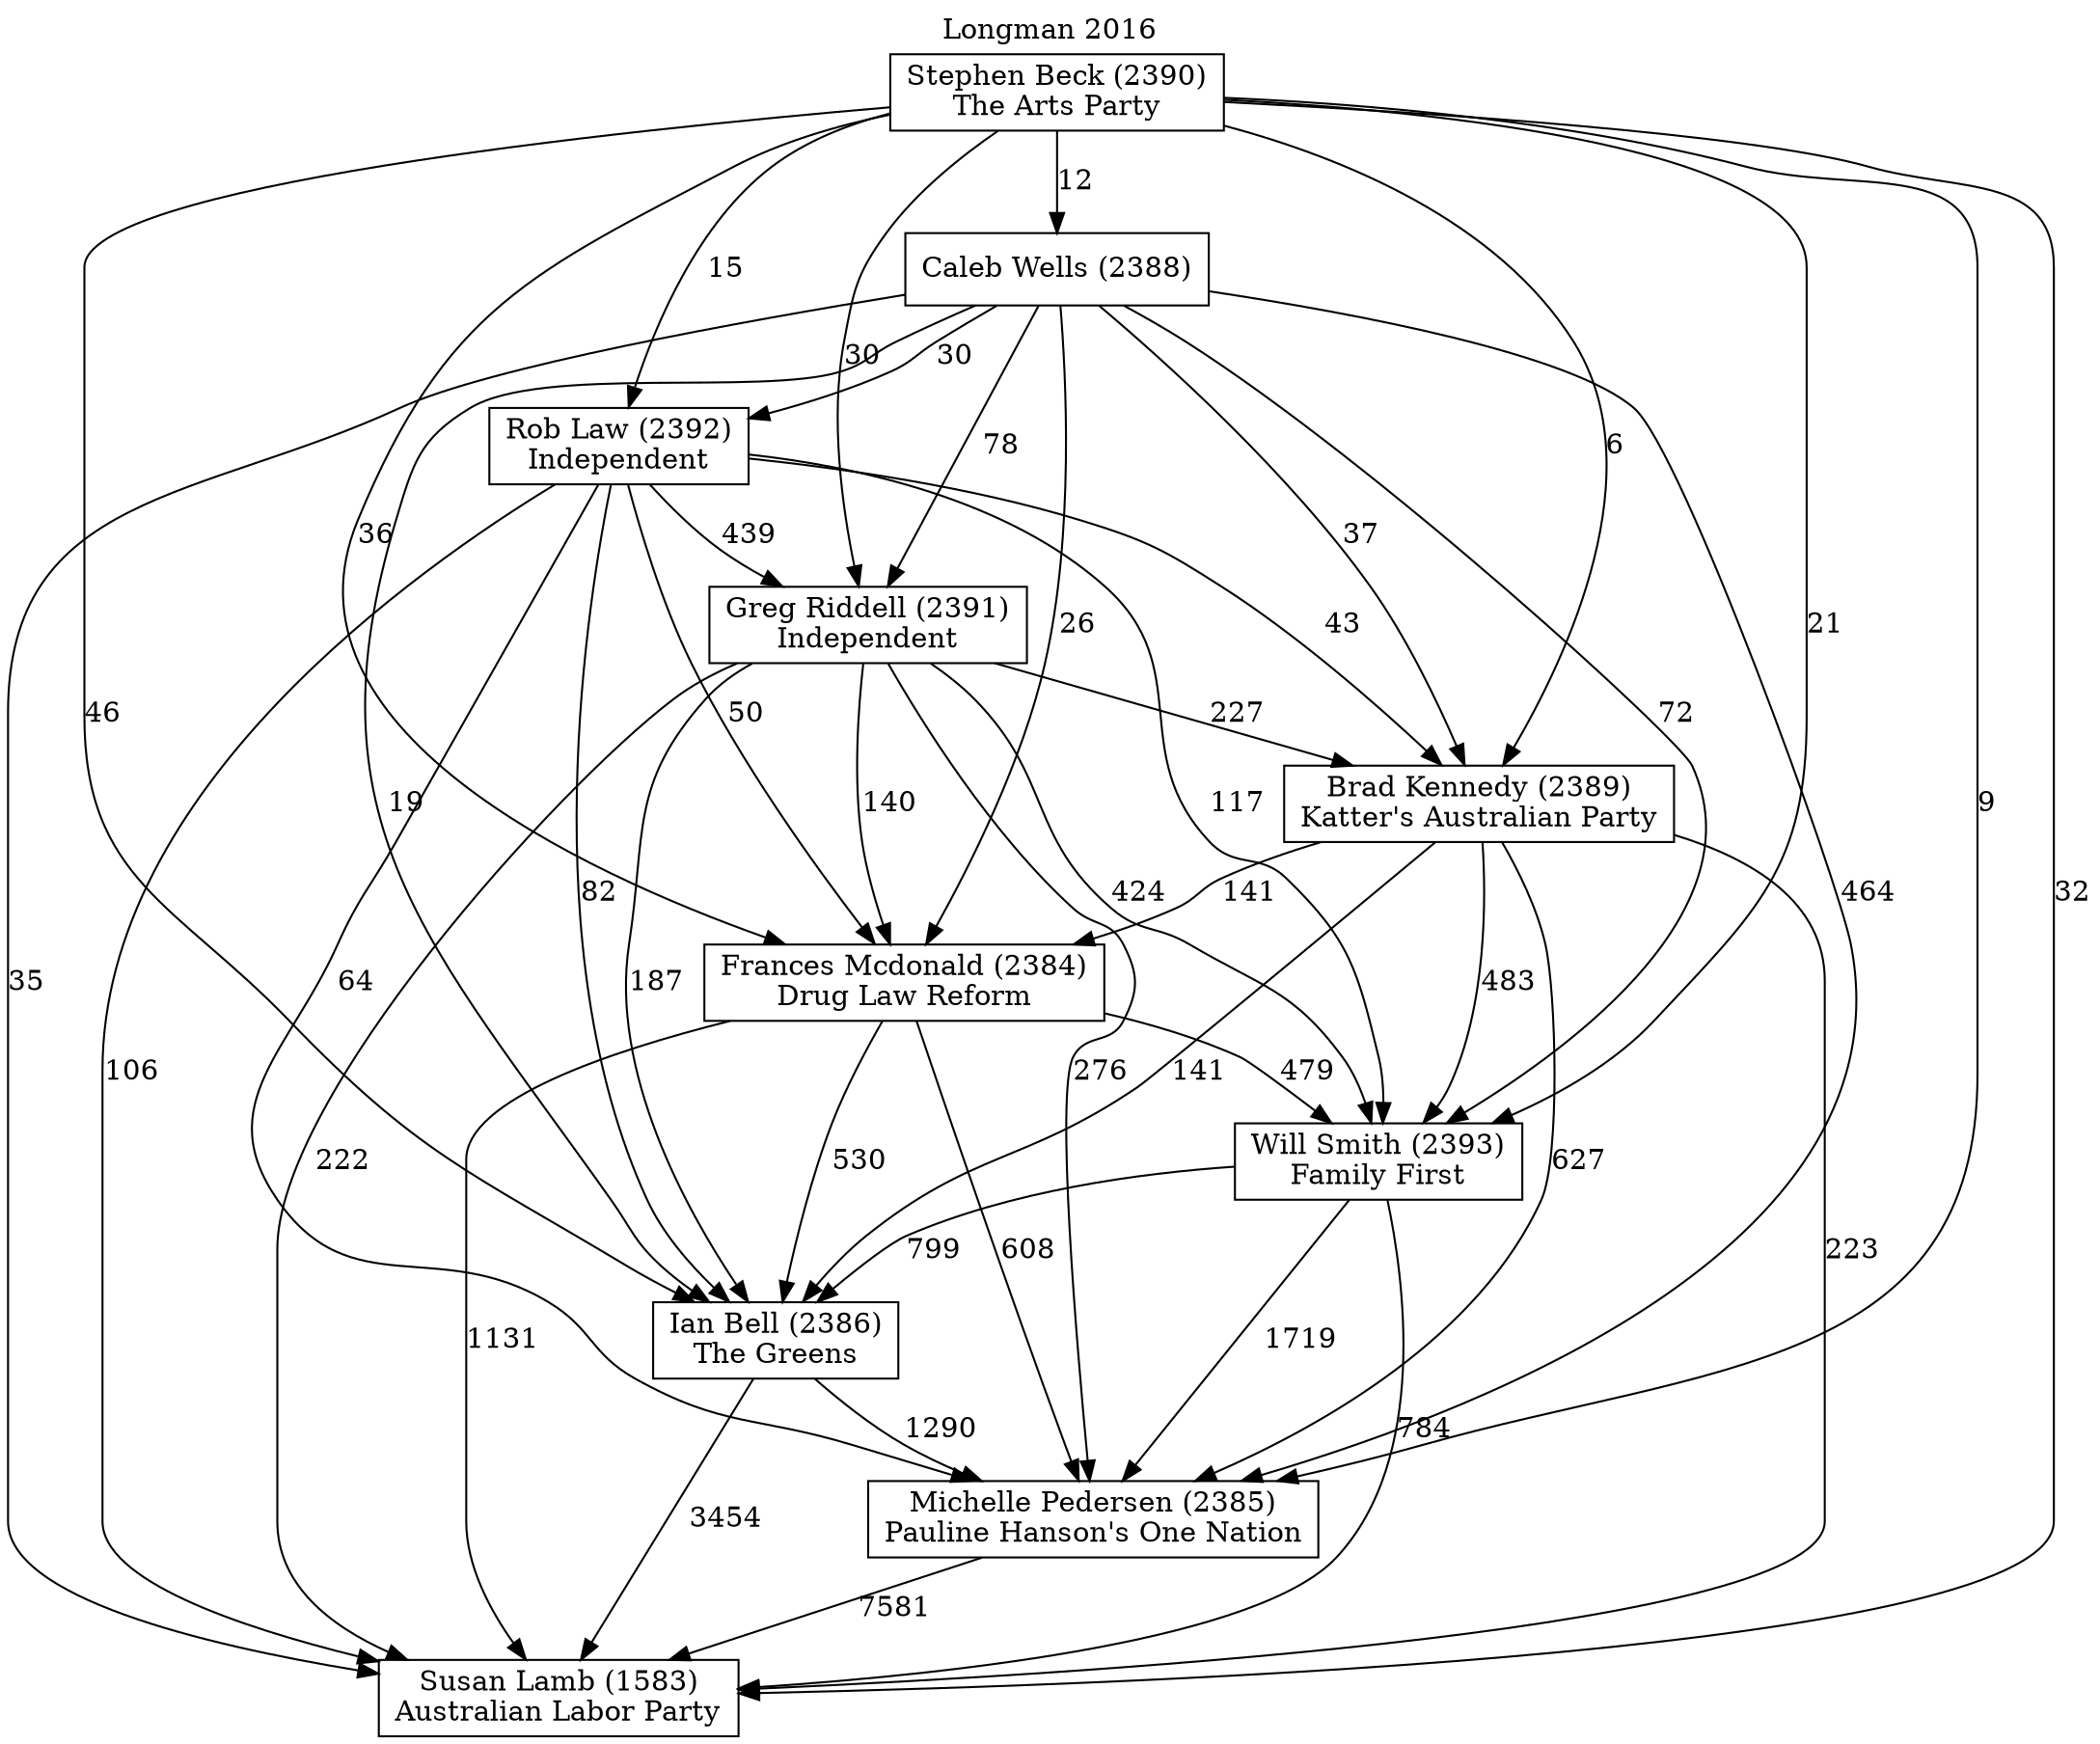 // House preference flow
digraph "Susan Lamb (1583)_Longman_2016" {
	graph [label="Longman 2016" labelloc=t mclimit=10]
	node [shape=box]
	"Brad Kennedy (2389)" [label="Brad Kennedy (2389)
Katter's Australian Party"]
	"Caleb Wells (2388)" [label="Caleb Wells (2388)
"]
	"Frances Mcdonald (2384)" [label="Frances Mcdonald (2384)
Drug Law Reform"]
	"Greg Riddell (2391)" [label="Greg Riddell (2391)
Independent"]
	"Ian Bell (2386)" [label="Ian Bell (2386)
The Greens"]
	"Michelle Pedersen (2385)" [label="Michelle Pedersen (2385)
Pauline Hanson's One Nation"]
	"Rob Law (2392)" [label="Rob Law (2392)
Independent"]
	"Stephen Beck (2390)" [label="Stephen Beck (2390)
The Arts Party"]
	"Susan Lamb (1583)" [label="Susan Lamb (1583)
Australian Labor Party"]
	"Will Smith (2393)" [label="Will Smith (2393)
Family First"]
	"Brad Kennedy (2389)" -> "Frances Mcdonald (2384)" [label=141]
	"Brad Kennedy (2389)" -> "Ian Bell (2386)" [label=141]
	"Brad Kennedy (2389)" -> "Michelle Pedersen (2385)" [label=627]
	"Brad Kennedy (2389)" -> "Susan Lamb (1583)" [label=223]
	"Brad Kennedy (2389)" -> "Will Smith (2393)" [label=483]
	"Caleb Wells (2388)" -> "Brad Kennedy (2389)" [label=37]
	"Caleb Wells (2388)" -> "Frances Mcdonald (2384)" [label=26]
	"Caleb Wells (2388)" -> "Greg Riddell (2391)" [label=78]
	"Caleb Wells (2388)" -> "Ian Bell (2386)" [label=19]
	"Caleb Wells (2388)" -> "Michelle Pedersen (2385)" [label=464]
	"Caleb Wells (2388)" -> "Rob Law (2392)" [label=30]
	"Caleb Wells (2388)" -> "Susan Lamb (1583)" [label=35]
	"Caleb Wells (2388)" -> "Will Smith (2393)" [label=72]
	"Frances Mcdonald (2384)" -> "Ian Bell (2386)" [label=530]
	"Frances Mcdonald (2384)" -> "Michelle Pedersen (2385)" [label=608]
	"Frances Mcdonald (2384)" -> "Susan Lamb (1583)" [label=1131]
	"Frances Mcdonald (2384)" -> "Will Smith (2393)" [label=479]
	"Greg Riddell (2391)" -> "Brad Kennedy (2389)" [label=227]
	"Greg Riddell (2391)" -> "Frances Mcdonald (2384)" [label=140]
	"Greg Riddell (2391)" -> "Ian Bell (2386)" [label=187]
	"Greg Riddell (2391)" -> "Michelle Pedersen (2385)" [label=276]
	"Greg Riddell (2391)" -> "Susan Lamb (1583)" [label=222]
	"Greg Riddell (2391)" -> "Will Smith (2393)" [label=424]
	"Ian Bell (2386)" -> "Michelle Pedersen (2385)" [label=1290]
	"Ian Bell (2386)" -> "Susan Lamb (1583)" [label=3454]
	"Michelle Pedersen (2385)" -> "Susan Lamb (1583)" [label=7581]
	"Rob Law (2392)" -> "Brad Kennedy (2389)" [label=43]
	"Rob Law (2392)" -> "Frances Mcdonald (2384)" [label=50]
	"Rob Law (2392)" -> "Greg Riddell (2391)" [label=439]
	"Rob Law (2392)" -> "Ian Bell (2386)" [label=82]
	"Rob Law (2392)" -> "Michelle Pedersen (2385)" [label=64]
	"Rob Law (2392)" -> "Susan Lamb (1583)" [label=106]
	"Rob Law (2392)" -> "Will Smith (2393)" [label=117]
	"Stephen Beck (2390)" -> "Brad Kennedy (2389)" [label=6]
	"Stephen Beck (2390)" -> "Caleb Wells (2388)" [label=12]
	"Stephen Beck (2390)" -> "Frances Mcdonald (2384)" [label=36]
	"Stephen Beck (2390)" -> "Greg Riddell (2391)" [label=30]
	"Stephen Beck (2390)" -> "Ian Bell (2386)" [label=46]
	"Stephen Beck (2390)" -> "Michelle Pedersen (2385)" [label=9]
	"Stephen Beck (2390)" -> "Rob Law (2392)" [label=15]
	"Stephen Beck (2390)" -> "Susan Lamb (1583)" [label=32]
	"Stephen Beck (2390)" -> "Will Smith (2393)" [label=21]
	"Will Smith (2393)" -> "Ian Bell (2386)" [label=799]
	"Will Smith (2393)" -> "Michelle Pedersen (2385)" [label=1719]
	"Will Smith (2393)" -> "Susan Lamb (1583)" [label=784]
}
